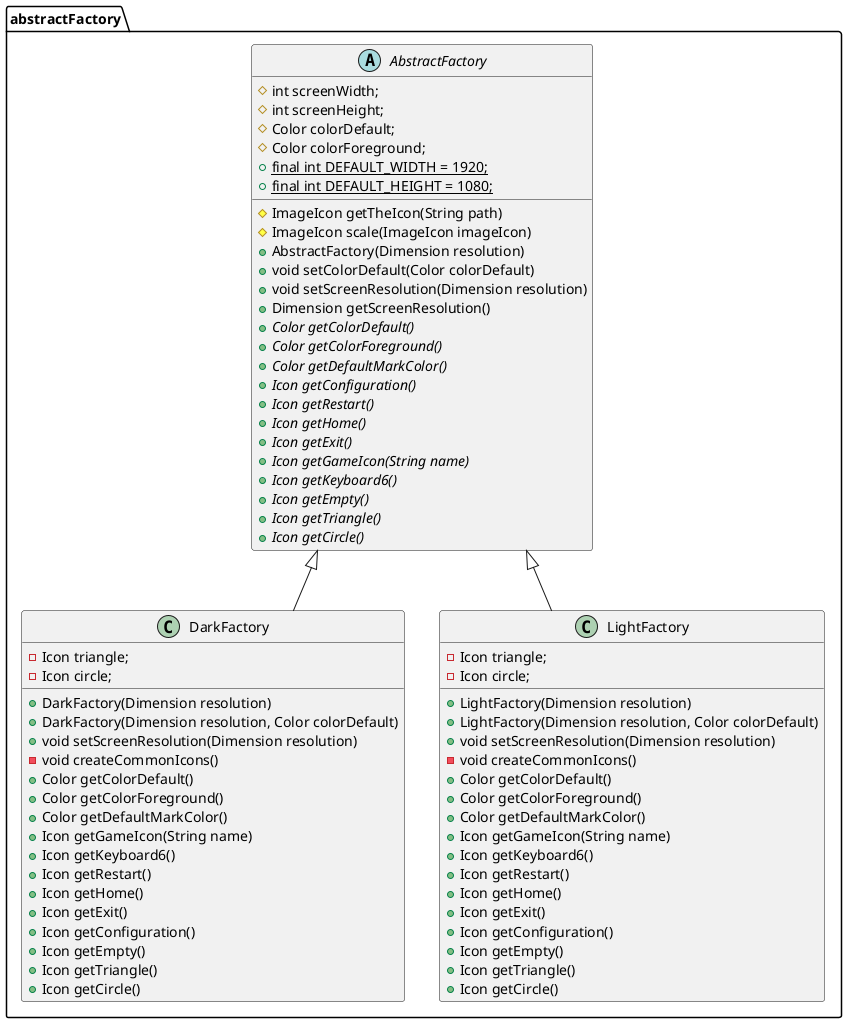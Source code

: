 @startuml
package abstractFactory{
    abstract class AbstractFactory {
        # int screenWidth;
        # int screenHeight;
        # Color colorDefault;
        # Color colorForeground;
        + {static} final int DEFAULT_WIDTH = 1920;
        + {static} final int DEFAULT_HEIGHT = 1080;

        # ImageIcon getTheIcon(String path)
        # ImageIcon scale(ImageIcon imageIcon)
        + AbstractFactory(Dimension resolution)
        + void setColorDefault(Color colorDefault)
        + void setScreenResolution(Dimension resolution)
        + Dimension getScreenResolution()
        + {abstract} Color getColorDefault()
        + {abstract} Color getColorForeground()
        + {abstract} Color getDefaultMarkColor()
        + {abstract} Icon getConfiguration()
        + {abstract} Icon getRestart()
        + {abstract} Icon getHome()
        + {abstract} Icon getExit()
        + {abstract} Icon getGameIcon(String name)
        + {abstract} Icon getKeyboard6()
        + {abstract} Icon getEmpty()
        + {abstract} Icon getTriangle()
        + {abstract} Icon getCircle()
    }

    class DarkFactory extends AbstractFactory{
        - Icon triangle;
        - Icon circle;

        + DarkFactory(Dimension resolution)
        + DarkFactory(Dimension resolution, Color colorDefault)
        + void setScreenResolution(Dimension resolution)
        - void createCommonIcons()
        + Color getColorDefault()
        + Color getColorForeground()
        + Color getDefaultMarkColor()
        + Icon getGameIcon(String name)
        + Icon getKeyboard6()
        + Icon getRestart()
        + Icon getHome()
        + Icon getExit()
        + Icon getConfiguration()
        + Icon getEmpty()
        + Icon getTriangle()
        + Icon getCircle()
    }

    class LightFactory extends AbstractFactory{
        - Icon triangle;
        - Icon circle;

        + LightFactory(Dimension resolution)
        + LightFactory(Dimension resolution, Color colorDefault)
        + void setScreenResolution(Dimension resolution)
        - void createCommonIcons()
        + Color getColorDefault()
        + Color getColorForeground()
        + Color getDefaultMarkColor()
        + Icon getGameIcon(String name)
        + Icon getKeyboard6()
        + Icon getRestart()
        + Icon getHome()
        + Icon getExit()
        + Icon getConfiguration()
        + Icon getEmpty()
        + Icon getTriangle()
        + Icon getCircle()
    }
}
@enduml